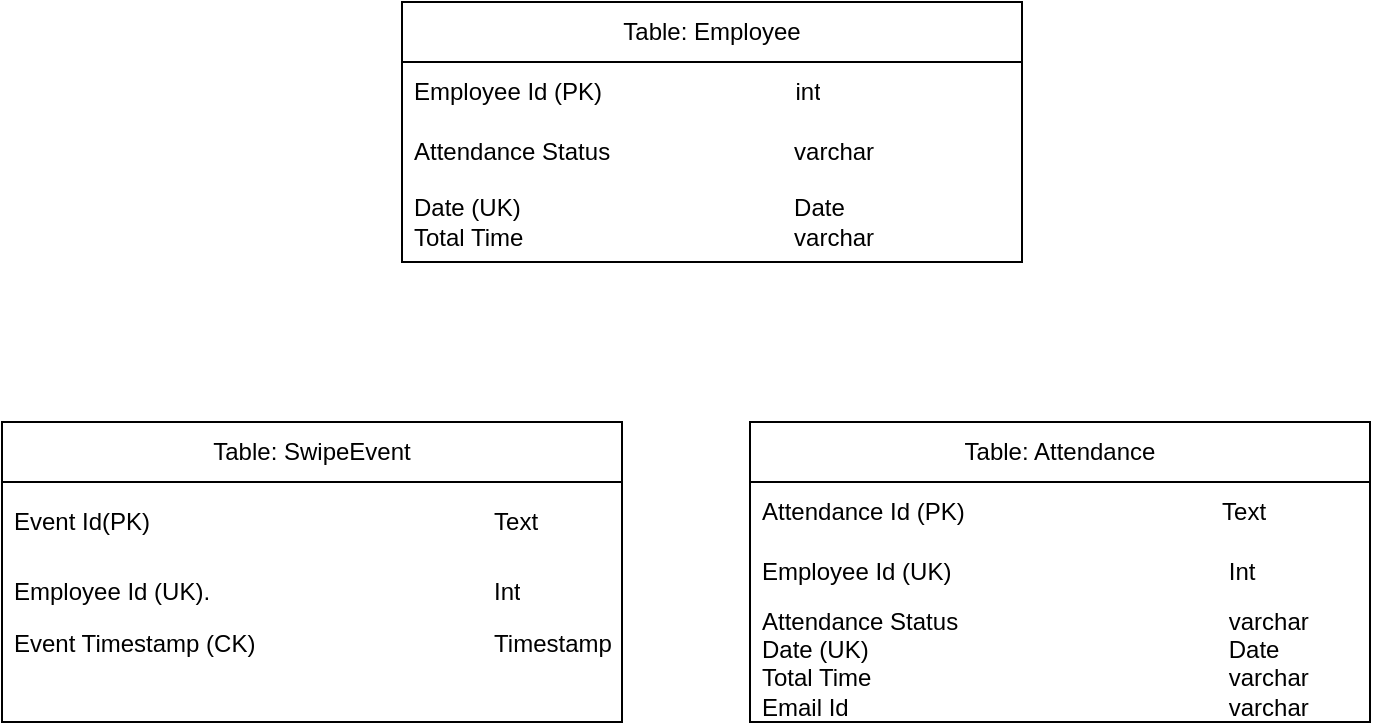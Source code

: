 <mxfile version="24.2.5" type="github">
  <diagram name="Page-1" id="kZslIpVBhG4-yk2eyUZw">
    <mxGraphModel dx="954" dy="620" grid="1" gridSize="10" guides="1" tooltips="1" connect="1" arrows="1" fold="1" page="1" pageScale="1" pageWidth="827" pageHeight="1169" math="0" shadow="0">
      <root>
        <mxCell id="0" />
        <mxCell id="1" parent="0" />
        <mxCell id="mF8eDZPiDGvOgOw3y5EU-1" value="Table: SwipeEvent" style="swimlane;fontStyle=0;childLayout=stackLayout;horizontal=1;startSize=30;horizontalStack=0;resizeParent=1;resizeParentMax=0;resizeLast=0;collapsible=1;marginBottom=0;whiteSpace=wrap;html=1;" vertex="1" parent="1">
          <mxGeometry x="40" y="380" width="310" height="150" as="geometry">
            <mxRectangle x="150" y="390" width="140" height="30" as="alternateBounds" />
          </mxGeometry>
        </mxCell>
        <mxCell id="mF8eDZPiDGvOgOw3y5EU-2" value="Event Id(PK)&amp;nbsp; &amp;nbsp; &amp;nbsp; &amp;nbsp; &amp;nbsp; &amp;nbsp; &amp;nbsp; &amp;nbsp; &amp;nbsp; &amp;nbsp; &amp;nbsp; &amp;nbsp; &amp;nbsp; &amp;nbsp; &amp;nbsp;&lt;span style=&quot;white-space: pre;&quot;&gt;&#x9;&lt;/span&gt;&lt;span style=&quot;white-space: pre;&quot;&gt;&#x9;&lt;/span&gt;&lt;span style=&quot;white-space: pre;&quot;&gt;&#x9;&lt;/span&gt;Text" style="text;strokeColor=none;fillColor=none;align=left;verticalAlign=middle;spacingLeft=4;spacingRight=4;overflow=hidden;points=[[0,0.5],[1,0.5]];portConstraint=eastwest;rotatable=0;whiteSpace=wrap;html=1;" vertex="1" parent="mF8eDZPiDGvOgOw3y5EU-1">
          <mxGeometry y="30" width="310" height="40" as="geometry" />
        </mxCell>
        <mxCell id="mF8eDZPiDGvOgOw3y5EU-3" value="Employee Id (UK).&amp;nbsp; &amp;nbsp; &amp;nbsp; &amp;nbsp; &amp;nbsp; &amp;nbsp; &amp;nbsp; &amp;nbsp; &amp;nbsp; &amp;nbsp; &amp;nbsp; &amp;nbsp;&lt;span style=&quot;white-space: pre;&quot;&gt;&#x9;&lt;/span&gt;&lt;span style=&quot;white-space: pre;&quot;&gt;&#x9;&lt;/span&gt;&lt;span style=&quot;white-space: pre;&quot;&gt;&#x9;&lt;/span&gt;Int" style="text;strokeColor=none;fillColor=none;align=left;verticalAlign=middle;spacingLeft=4;spacingRight=4;overflow=hidden;points=[[0,0.5],[1,0.5]];portConstraint=eastwest;rotatable=0;whiteSpace=wrap;html=1;" vertex="1" parent="mF8eDZPiDGvOgOw3y5EU-1">
          <mxGeometry y="70" width="310" height="30" as="geometry" />
        </mxCell>
        <mxCell id="mF8eDZPiDGvOgOw3y5EU-4" value="Event Timestamp (CK)&amp;nbsp; &amp;nbsp; &amp;nbsp; &amp;nbsp; &amp;nbsp;&lt;span style=&quot;white-space: pre;&quot;&gt;&#x9;&lt;/span&gt;&lt;span style=&quot;white-space: pre;&quot;&gt;&#x9;&lt;/span&gt;&lt;span style=&quot;white-space: pre;&quot;&gt;&#x9;&lt;/span&gt;&lt;span style=&quot;white-space: pre;&quot;&gt;&#x9;&lt;/span&gt;Timestamp&lt;div&gt;&lt;br&gt;&lt;/div&gt;&lt;div&gt;&lt;br&gt;&lt;/div&gt;" style="text;strokeColor=none;fillColor=none;align=left;verticalAlign=middle;spacingLeft=4;spacingRight=4;overflow=hidden;points=[[0,0.5],[1,0.5]];portConstraint=eastwest;rotatable=0;whiteSpace=wrap;html=1;" vertex="1" parent="mF8eDZPiDGvOgOw3y5EU-1">
          <mxGeometry y="100" width="310" height="50" as="geometry" />
        </mxCell>
        <mxCell id="mF8eDZPiDGvOgOw3y5EU-7" value="Table: Attendance" style="swimlane;fontStyle=0;childLayout=stackLayout;horizontal=1;startSize=30;horizontalStack=0;resizeParent=1;resizeParentMax=0;resizeLast=0;collapsible=1;marginBottom=0;whiteSpace=wrap;html=1;" vertex="1" parent="1">
          <mxGeometry x="414" y="380" width="310" height="150" as="geometry">
            <mxRectangle x="540" y="390" width="140" height="30" as="alternateBounds" />
          </mxGeometry>
        </mxCell>
        <mxCell id="mF8eDZPiDGvOgOw3y5EU-8" value="Attendance Id (PK)&amp;nbsp; &amp;nbsp; &amp;nbsp; &amp;nbsp; &amp;nbsp; &amp;nbsp; &amp;nbsp; &amp;nbsp; &amp;nbsp; &amp;nbsp; &amp;nbsp; &amp;nbsp; &amp;nbsp; &amp;nbsp; &amp;nbsp;&lt;span style=&quot;white-space: pre;&quot;&gt;&#x9;&lt;/span&gt;&amp;nbsp; &amp;nbsp; &amp;nbsp;Text" style="text;strokeColor=none;fillColor=none;align=left;verticalAlign=middle;spacingLeft=4;spacingRight=4;overflow=hidden;points=[[0,0.5],[1,0.5]];portConstraint=eastwest;rotatable=0;whiteSpace=wrap;html=1;" vertex="1" parent="mF8eDZPiDGvOgOw3y5EU-7">
          <mxGeometry y="30" width="310" height="30" as="geometry" />
        </mxCell>
        <mxCell id="mF8eDZPiDGvOgOw3y5EU-9" value="Employee Id (UK)&amp;nbsp; &amp;nbsp; &amp;nbsp; &amp;nbsp; &amp;nbsp; &amp;nbsp; &amp;nbsp; &amp;nbsp; &amp;nbsp; &amp;nbsp; &amp;nbsp; &amp;nbsp; &amp;nbsp; &amp;nbsp; &amp;nbsp; &amp;nbsp; &lt;span style=&quot;white-space: pre;&quot;&gt;&#x9;&lt;/span&gt;&amp;nbsp; &amp;nbsp; &amp;nbsp; Int" style="text;strokeColor=none;fillColor=none;align=left;verticalAlign=middle;spacingLeft=4;spacingRight=4;overflow=hidden;points=[[0,0.5],[1,0.5]];portConstraint=eastwest;rotatable=0;whiteSpace=wrap;html=1;" vertex="1" parent="mF8eDZPiDGvOgOw3y5EU-7">
          <mxGeometry y="60" width="310" height="30" as="geometry" />
        </mxCell>
        <mxCell id="mF8eDZPiDGvOgOw3y5EU-10" value="Attendance Status&amp;nbsp; &amp;nbsp; &amp;nbsp; &amp;nbsp; &amp;nbsp; &amp;nbsp; &amp;nbsp; &amp;nbsp; &amp;nbsp; &amp;nbsp; &amp;nbsp; &amp;nbsp; &amp;nbsp; &amp;nbsp; &amp;nbsp;&lt;span style=&quot;white-space: pre;&quot;&gt;&#x9;&lt;/span&gt;&amp;nbsp; &amp;nbsp; &amp;nbsp; varchar&lt;div&gt;Date (UK)&amp;nbsp; &amp;nbsp; &amp;nbsp; &amp;nbsp; &amp;nbsp; &amp;nbsp; &amp;nbsp; &amp;nbsp; &amp;nbsp; &amp;nbsp; &amp;nbsp; &amp;nbsp; &amp;nbsp; &amp;nbsp; &amp;nbsp; &amp;nbsp; &amp;nbsp; &amp;nbsp; &amp;nbsp; &amp;nbsp; &amp;nbsp; &amp;nbsp;&lt;span style=&quot;white-space: pre;&quot;&gt;&#x9;&lt;/span&gt;&amp;nbsp; &amp;nbsp; &amp;nbsp; Date&lt;/div&gt;&lt;div&gt;Total Time&lt;span style=&quot;white-space: pre;&quot;&gt;&#x9;&lt;/span&gt;&lt;span style=&quot;white-space: pre;&quot;&gt;&#x9;&lt;/span&gt;&lt;span style=&quot;white-space: pre;&quot;&gt;&#x9;&lt;/span&gt;&lt;span style=&quot;white-space: pre;&quot;&gt;&#x9;&lt;/span&gt;&lt;span style=&quot;white-space: pre;&quot;&gt;&#x9;&lt;/span&gt;&amp;nbsp; &amp;nbsp;&lt;span style=&quot;white-space: pre;&quot;&gt;&#x9;&lt;/span&gt;&amp;nbsp; &amp;nbsp; &amp;nbsp; varchar&lt;/div&gt;&lt;div&gt;Email Id&lt;span style=&quot;white-space: pre;&quot;&gt;&#x9;&lt;/span&gt;&lt;span style=&quot;white-space: pre;&quot;&gt;&#x9;&lt;/span&gt;&lt;span style=&quot;white-space: pre;&quot;&gt;&#x9;&lt;/span&gt;&lt;span style=&quot;white-space: pre;&quot;&gt;&#x9;&lt;/span&gt;&lt;span style=&quot;white-space: pre;&quot;&gt;&#x9;&lt;/span&gt;&lt;span style=&quot;white-space: pre;&quot;&gt;&#x9;&lt;/span&gt;&amp;nbsp; &amp;nbsp;&lt;span style=&quot;white-space: pre;&quot;&gt;&#x9;&lt;/span&gt;&amp;nbsp; &amp;nbsp; &amp;nbsp; varchar&lt;span style=&quot;white-space: pre;&quot;&gt;&#x9;&lt;/span&gt;&lt;/div&gt;&lt;div&gt;&lt;br&gt;&lt;/div&gt;" style="text;strokeColor=none;fillColor=none;align=left;verticalAlign=middle;spacingLeft=4;spacingRight=4;overflow=hidden;points=[[0,0.5,0,0,0],[1,0.5,0,0,0]];portConstraint=eastwest;rotatable=0;whiteSpace=wrap;html=1;" vertex="1" parent="mF8eDZPiDGvOgOw3y5EU-7">
          <mxGeometry y="90" width="310" height="60" as="geometry" />
        </mxCell>
        <mxCell id="mF8eDZPiDGvOgOw3y5EU-11" value="Table: Employee" style="swimlane;fontStyle=0;childLayout=stackLayout;horizontal=1;startSize=30;horizontalStack=0;resizeParent=1;resizeParentMax=0;resizeLast=0;collapsible=1;marginBottom=0;whiteSpace=wrap;html=1;" vertex="1" parent="1">
          <mxGeometry x="240" y="170" width="310" height="130" as="geometry">
            <mxRectangle x="200" y="110" width="140" height="30" as="alternateBounds" />
          </mxGeometry>
        </mxCell>
        <mxCell id="mF8eDZPiDGvOgOw3y5EU-12" value="Employee Id (PK)&amp;nbsp; &amp;nbsp; &amp;nbsp; &amp;nbsp; &amp;nbsp; &amp;nbsp; &amp;nbsp; &amp;nbsp; &amp;nbsp; &amp;nbsp; &amp;nbsp; &amp;nbsp; &amp;nbsp; &amp;nbsp; &amp;nbsp;int" style="text;strokeColor=none;fillColor=none;align=left;verticalAlign=middle;spacingLeft=4;spacingRight=4;overflow=hidden;points=[[0,0.5],[1,0.5]];portConstraint=eastwest;rotatable=0;whiteSpace=wrap;html=1;" vertex="1" parent="mF8eDZPiDGvOgOw3y5EU-11">
          <mxGeometry y="30" width="310" height="30" as="geometry" />
        </mxCell>
        <mxCell id="mF8eDZPiDGvOgOw3y5EU-13" value="Attendance Status&amp;nbsp; &amp;nbsp; &amp;nbsp; &amp;nbsp; &amp;nbsp; &amp;nbsp; &amp;nbsp; &amp;nbsp; &amp;nbsp; &amp;nbsp; &amp;nbsp; &amp;nbsp;&lt;span style=&quot;white-space: pre;&quot;&gt;&#x9;&lt;/span&gt;&amp;nbsp;varchar" style="text;strokeColor=none;fillColor=none;align=left;verticalAlign=middle;spacingLeft=4;spacingRight=4;overflow=hidden;points=[[0,0.5],[1,0.5]];portConstraint=eastwest;rotatable=0;whiteSpace=wrap;html=1;" vertex="1" parent="mF8eDZPiDGvOgOw3y5EU-11">
          <mxGeometry y="60" width="310" height="30" as="geometry" />
        </mxCell>
        <mxCell id="mF8eDZPiDGvOgOw3y5EU-14" value="Date (UK)&amp;nbsp; &amp;nbsp; &amp;nbsp; &amp;nbsp; &amp;nbsp; &amp;nbsp; &amp;nbsp; &amp;nbsp; &amp;nbsp; &amp;nbsp; &amp;nbsp; &amp;nbsp; &amp;nbsp; &amp;nbsp; &amp;nbsp;&lt;span style=&quot;white-space: pre;&quot;&gt;&#x9;&lt;/span&gt;&lt;span style=&quot;white-space: pre;&quot;&gt;&#x9;&lt;/span&gt;&amp;nbsp;Date&lt;span style=&quot;white-space: pre;&quot;&gt;&#x9;&lt;/span&gt;&lt;div&gt;Total Time&lt;span style=&quot;white-space: pre;&quot;&gt;&#x9;&lt;/span&gt;&lt;span style=&quot;white-space: pre;&quot;&gt;&#x9;&lt;/span&gt;&lt;span style=&quot;white-space: pre;&quot;&gt;&#x9;&lt;/span&gt;&lt;span style=&quot;white-space: pre;&quot;&gt;&#x9;&lt;/span&gt;&lt;span style=&quot;white-space: pre;&quot;&gt;&#x9;&lt;/span&gt;&amp;nbsp;varchar&lt;/div&gt;" style="text;strokeColor=none;fillColor=none;align=left;verticalAlign=middle;spacingLeft=4;spacingRight=4;overflow=hidden;points=[[0,0.5],[1,0.5]];portConstraint=eastwest;rotatable=0;whiteSpace=wrap;html=1;" vertex="1" parent="mF8eDZPiDGvOgOw3y5EU-11">
          <mxGeometry y="90" width="310" height="40" as="geometry" />
        </mxCell>
      </root>
    </mxGraphModel>
  </diagram>
</mxfile>
